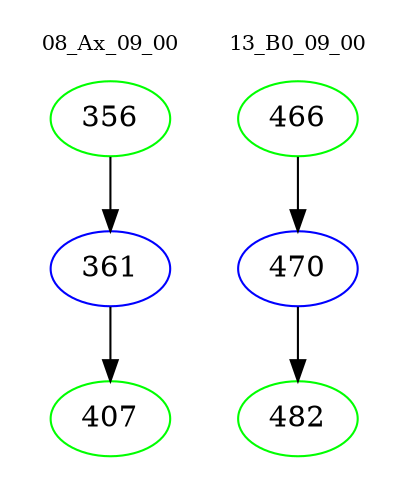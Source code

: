 digraph{
subgraph cluster_0 {
color = white
label = "08_Ax_09_00";
fontsize=10;
T0_356 [label="356", color="green"]
T0_356 -> T0_361 [color="black"]
T0_361 [label="361", color="blue"]
T0_361 -> T0_407 [color="black"]
T0_407 [label="407", color="green"]
}
subgraph cluster_1 {
color = white
label = "13_B0_09_00";
fontsize=10;
T1_466 [label="466", color="green"]
T1_466 -> T1_470 [color="black"]
T1_470 [label="470", color="blue"]
T1_470 -> T1_482 [color="black"]
T1_482 [label="482", color="green"]
}
}
